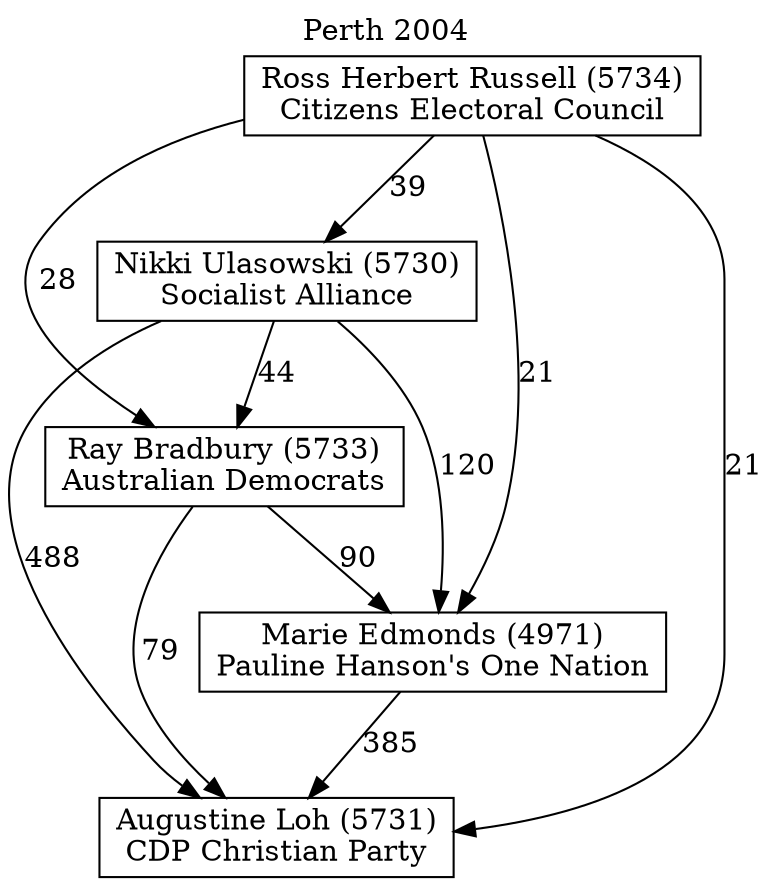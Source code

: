 // House preference flow
digraph "Augustine Loh (5731)_Perth_2004" {
	graph [label="Perth 2004" labelloc=t mclimit=10]
	node [shape=box]
	"Augustine Loh (5731)" [label="Augustine Loh (5731)
CDP Christian Party"]
	"Marie Edmonds (4971)" [label="Marie Edmonds (4971)
Pauline Hanson's One Nation"]
	"Ray Bradbury (5733)" [label="Ray Bradbury (5733)
Australian Democrats"]
	"Nikki Ulasowski (5730)" [label="Nikki Ulasowski (5730)
Socialist Alliance"]
	"Ross Herbert Russell (5734)" [label="Ross Herbert Russell (5734)
Citizens Electoral Council"]
	"Marie Edmonds (4971)" -> "Augustine Loh (5731)" [label=385]
	"Ray Bradbury (5733)" -> "Marie Edmonds (4971)" [label=90]
	"Nikki Ulasowski (5730)" -> "Ray Bradbury (5733)" [label=44]
	"Ross Herbert Russell (5734)" -> "Nikki Ulasowski (5730)" [label=39]
	"Ray Bradbury (5733)" -> "Augustine Loh (5731)" [label=79]
	"Nikki Ulasowski (5730)" -> "Augustine Loh (5731)" [label=488]
	"Ross Herbert Russell (5734)" -> "Augustine Loh (5731)" [label=21]
	"Ross Herbert Russell (5734)" -> "Ray Bradbury (5733)" [label=28]
	"Nikki Ulasowski (5730)" -> "Marie Edmonds (4971)" [label=120]
	"Ross Herbert Russell (5734)" -> "Marie Edmonds (4971)" [label=21]
}
